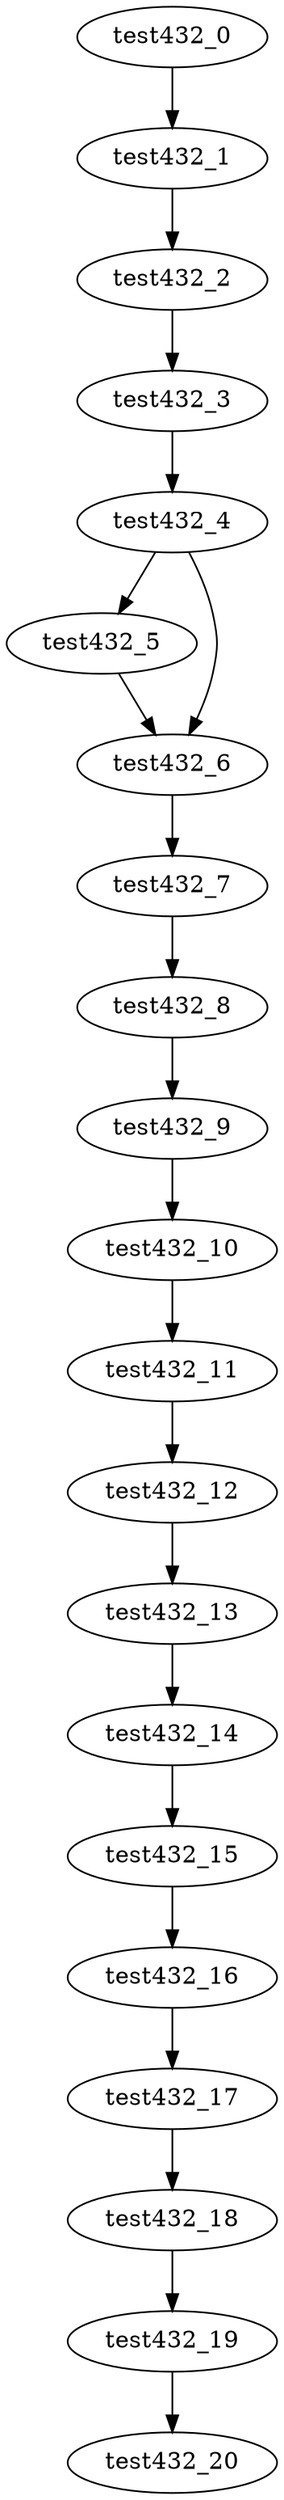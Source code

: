 digraph G {
test432_0->test432_1;
test432_1->test432_2;
test432_2->test432_3;
test432_3->test432_4;
test432_4->test432_5;
test432_4->test432_6;
test432_5->test432_6;
test432_6->test432_7;
test432_7->test432_8;
test432_8->test432_9;
test432_9->test432_10;
test432_10->test432_11;
test432_11->test432_12;
test432_12->test432_13;
test432_13->test432_14;
test432_14->test432_15;
test432_15->test432_16;
test432_16->test432_17;
test432_17->test432_18;
test432_18->test432_19;
test432_19->test432_20;

}
